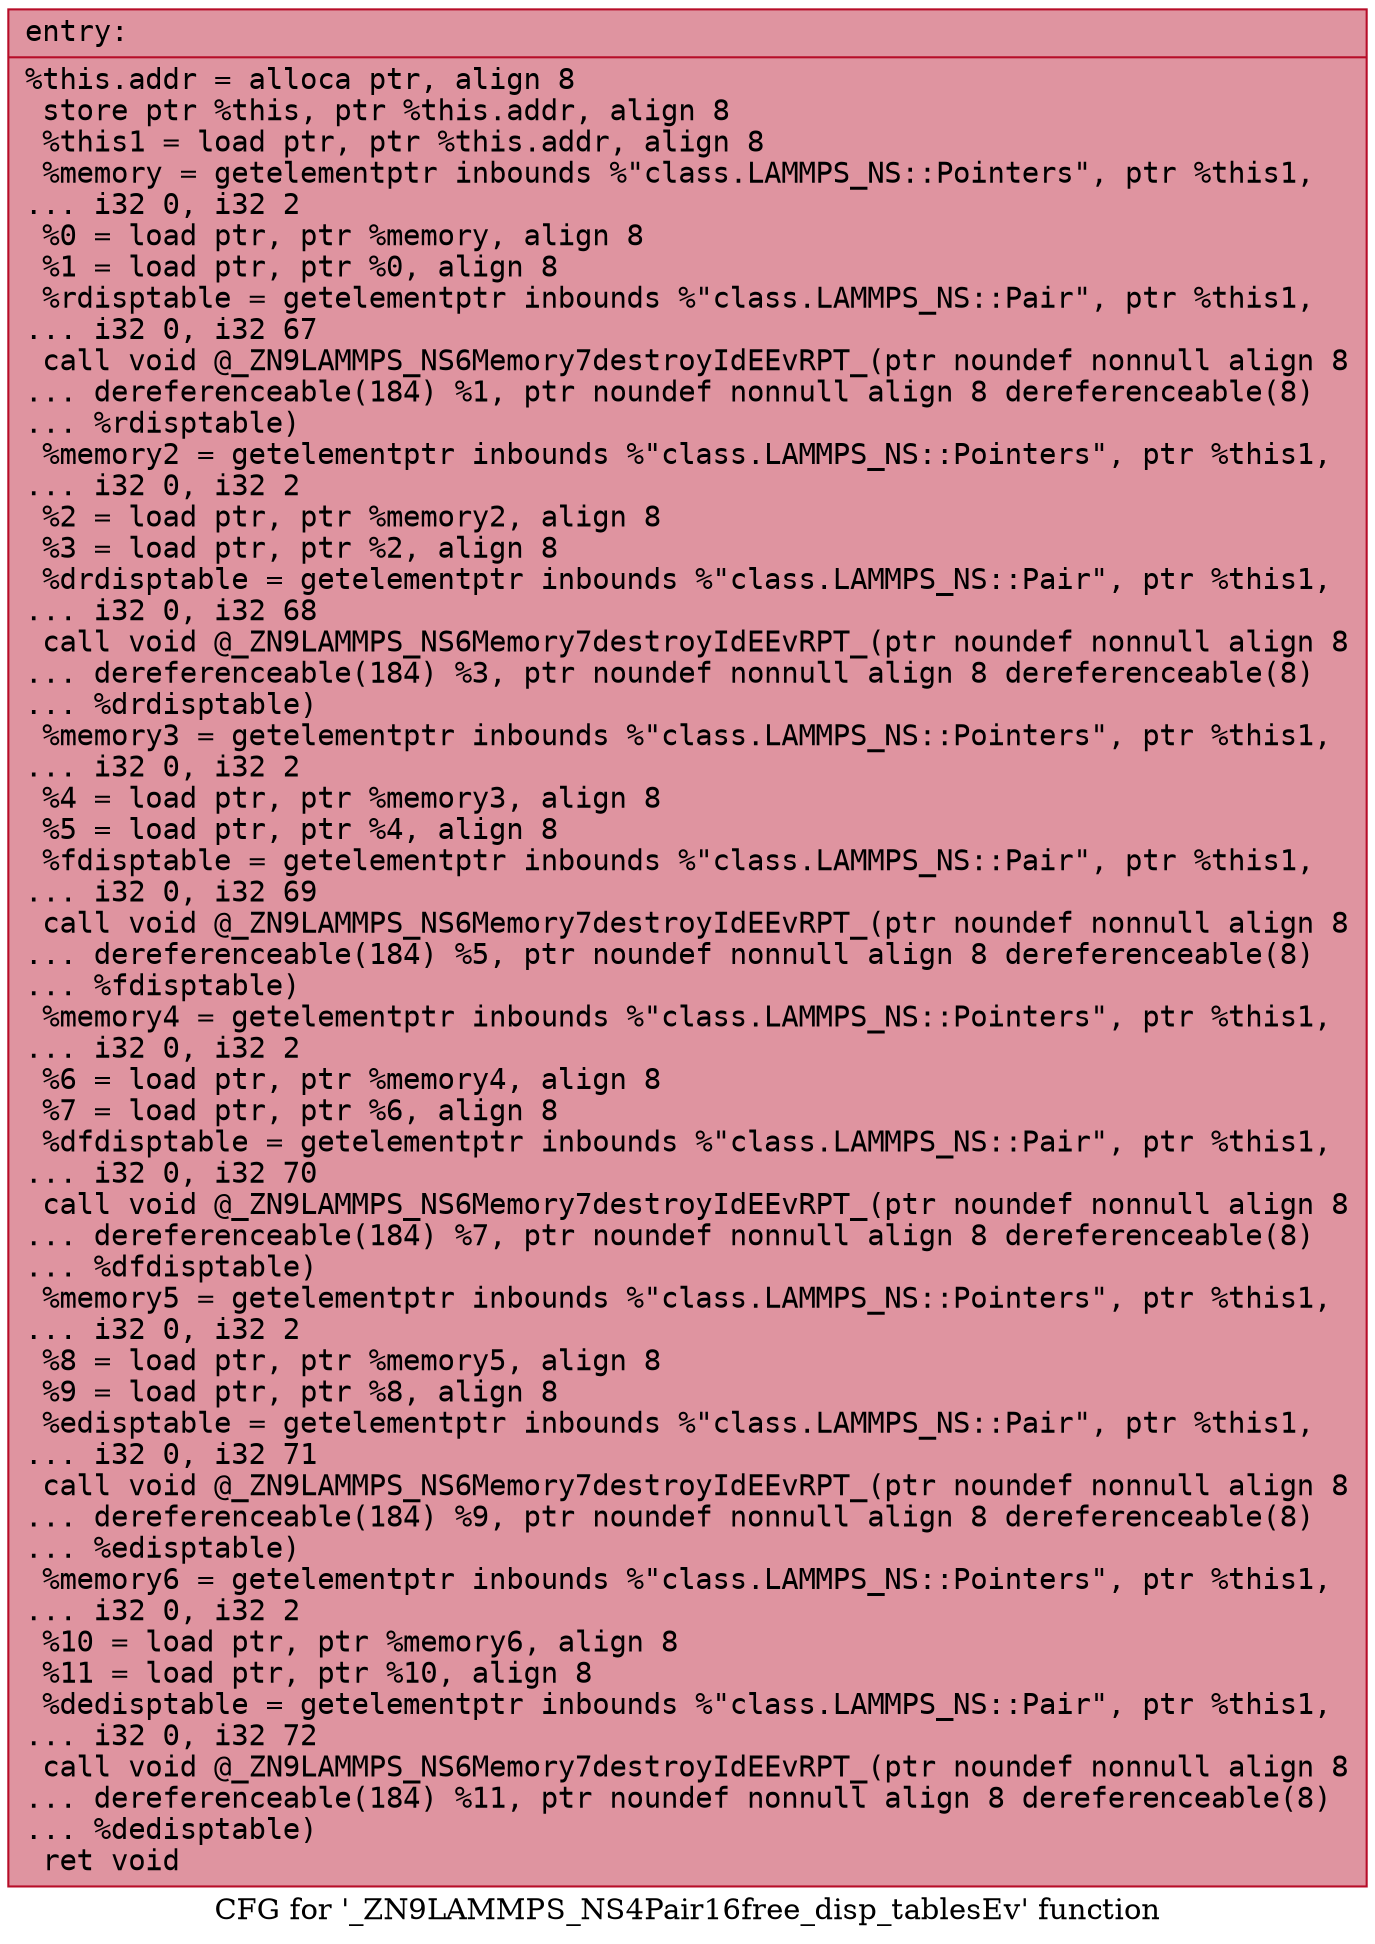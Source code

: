 digraph "CFG for '_ZN9LAMMPS_NS4Pair16free_disp_tablesEv' function" {
	label="CFG for '_ZN9LAMMPS_NS4Pair16free_disp_tablesEv' function";

	Node0x55f573284520 [shape=record,color="#b70d28ff", style=filled, fillcolor="#b70d2870" fontname="Courier",label="{entry:\l|  %this.addr = alloca ptr, align 8\l  store ptr %this, ptr %this.addr, align 8\l  %this1 = load ptr, ptr %this.addr, align 8\l  %memory = getelementptr inbounds %\"class.LAMMPS_NS::Pointers\", ptr %this1,\l... i32 0, i32 2\l  %0 = load ptr, ptr %memory, align 8\l  %1 = load ptr, ptr %0, align 8\l  %rdisptable = getelementptr inbounds %\"class.LAMMPS_NS::Pair\", ptr %this1,\l... i32 0, i32 67\l  call void @_ZN9LAMMPS_NS6Memory7destroyIdEEvRPT_(ptr noundef nonnull align 8\l... dereferenceable(184) %1, ptr noundef nonnull align 8 dereferenceable(8)\l... %rdisptable)\l  %memory2 = getelementptr inbounds %\"class.LAMMPS_NS::Pointers\", ptr %this1,\l... i32 0, i32 2\l  %2 = load ptr, ptr %memory2, align 8\l  %3 = load ptr, ptr %2, align 8\l  %drdisptable = getelementptr inbounds %\"class.LAMMPS_NS::Pair\", ptr %this1,\l... i32 0, i32 68\l  call void @_ZN9LAMMPS_NS6Memory7destroyIdEEvRPT_(ptr noundef nonnull align 8\l... dereferenceable(184) %3, ptr noundef nonnull align 8 dereferenceable(8)\l... %drdisptable)\l  %memory3 = getelementptr inbounds %\"class.LAMMPS_NS::Pointers\", ptr %this1,\l... i32 0, i32 2\l  %4 = load ptr, ptr %memory3, align 8\l  %5 = load ptr, ptr %4, align 8\l  %fdisptable = getelementptr inbounds %\"class.LAMMPS_NS::Pair\", ptr %this1,\l... i32 0, i32 69\l  call void @_ZN9LAMMPS_NS6Memory7destroyIdEEvRPT_(ptr noundef nonnull align 8\l... dereferenceable(184) %5, ptr noundef nonnull align 8 dereferenceable(8)\l... %fdisptable)\l  %memory4 = getelementptr inbounds %\"class.LAMMPS_NS::Pointers\", ptr %this1,\l... i32 0, i32 2\l  %6 = load ptr, ptr %memory4, align 8\l  %7 = load ptr, ptr %6, align 8\l  %dfdisptable = getelementptr inbounds %\"class.LAMMPS_NS::Pair\", ptr %this1,\l... i32 0, i32 70\l  call void @_ZN9LAMMPS_NS6Memory7destroyIdEEvRPT_(ptr noundef nonnull align 8\l... dereferenceable(184) %7, ptr noundef nonnull align 8 dereferenceable(8)\l... %dfdisptable)\l  %memory5 = getelementptr inbounds %\"class.LAMMPS_NS::Pointers\", ptr %this1,\l... i32 0, i32 2\l  %8 = load ptr, ptr %memory5, align 8\l  %9 = load ptr, ptr %8, align 8\l  %edisptable = getelementptr inbounds %\"class.LAMMPS_NS::Pair\", ptr %this1,\l... i32 0, i32 71\l  call void @_ZN9LAMMPS_NS6Memory7destroyIdEEvRPT_(ptr noundef nonnull align 8\l... dereferenceable(184) %9, ptr noundef nonnull align 8 dereferenceable(8)\l... %edisptable)\l  %memory6 = getelementptr inbounds %\"class.LAMMPS_NS::Pointers\", ptr %this1,\l... i32 0, i32 2\l  %10 = load ptr, ptr %memory6, align 8\l  %11 = load ptr, ptr %10, align 8\l  %dedisptable = getelementptr inbounds %\"class.LAMMPS_NS::Pair\", ptr %this1,\l... i32 0, i32 72\l  call void @_ZN9LAMMPS_NS6Memory7destroyIdEEvRPT_(ptr noundef nonnull align 8\l... dereferenceable(184) %11, ptr noundef nonnull align 8 dereferenceable(8)\l... %dedisptable)\l  ret void\l}"];
}
